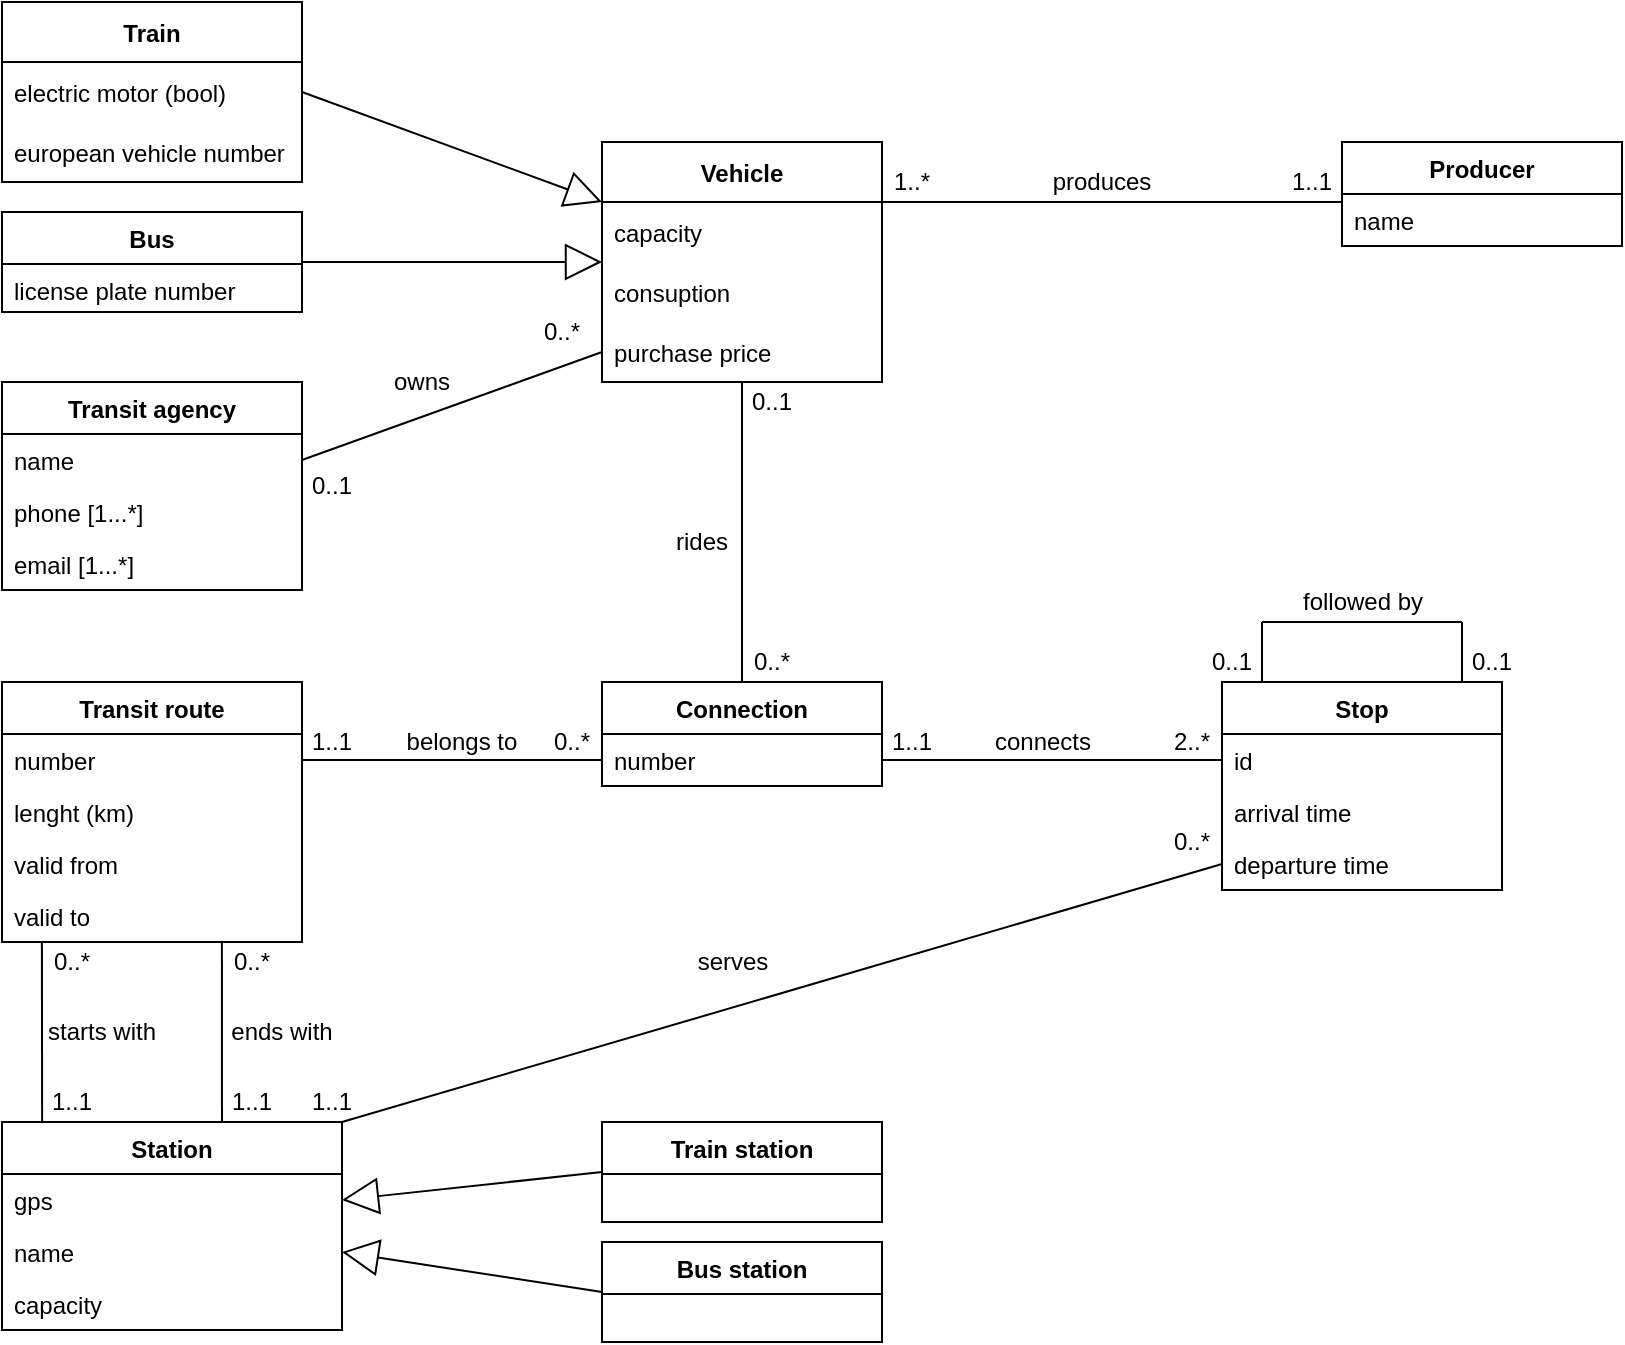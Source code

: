 <mxfile version="17.1.3" type="device"><diagram id="C5RBs43oDa-KdzZeNtuy" name="Page-1"><mxGraphModel dx="1579" dy="685" grid="1" gridSize="10" guides="1" tooltips="1" connect="1" arrows="1" fold="1" page="1" pageScale="1" pageWidth="827" pageHeight="1169" math="0" shadow="0"><root><mxCell id="WIyWlLk6GJQsqaUBKTNV-0"/><mxCell id="WIyWlLk6GJQsqaUBKTNV-1" parent="WIyWlLk6GJQsqaUBKTNV-0"/><mxCell id="jysQHG6dyOURXhGWpBX7-0" value="Vehicle" style="swimlane;fontStyle=1;childLayout=stackLayout;horizontal=1;startSize=30;horizontalStack=0;resizeParent=1;resizeParentMax=0;resizeLast=0;collapsible=1;marginBottom=0;" parent="WIyWlLk6GJQsqaUBKTNV-1" vertex="1"><mxGeometry x="310" y="110" width="140" height="120" as="geometry"/></mxCell><mxCell id="jysQHG6dyOURXhGWpBX7-1" value="capacity" style="text;strokeColor=none;fillColor=none;align=left;verticalAlign=middle;spacingLeft=4;spacingRight=4;overflow=hidden;points=[[0,0.5],[1,0.5]];portConstraint=eastwest;rotatable=0;" parent="jysQHG6dyOURXhGWpBX7-0" vertex="1"><mxGeometry y="30" width="140" height="30" as="geometry"/></mxCell><mxCell id="jysQHG6dyOURXhGWpBX7-2" value="consuption" style="text;strokeColor=none;fillColor=none;align=left;verticalAlign=middle;spacingLeft=4;spacingRight=4;overflow=hidden;points=[[0,0.5],[1,0.5]];portConstraint=eastwest;rotatable=0;" parent="jysQHG6dyOURXhGWpBX7-0" vertex="1"><mxGeometry y="60" width="140" height="30" as="geometry"/></mxCell><mxCell id="jysQHG6dyOURXhGWpBX7-3" value="purchase price" style="text;strokeColor=none;fillColor=none;align=left;verticalAlign=middle;spacingLeft=4;spacingRight=4;overflow=hidden;points=[[0,0.5],[1,0.5]];portConstraint=eastwest;rotatable=0;" parent="jysQHG6dyOURXhGWpBX7-0" vertex="1"><mxGeometry y="90" width="140" height="30" as="geometry"/></mxCell><mxCell id="jysQHG6dyOURXhGWpBX7-7" value="Train" style="swimlane;fontStyle=1;childLayout=stackLayout;horizontal=1;startSize=30;horizontalStack=0;resizeParent=1;resizeParentMax=0;resizeLast=0;collapsible=1;marginBottom=0;" parent="WIyWlLk6GJQsqaUBKTNV-1" vertex="1"><mxGeometry x="10" y="40" width="150" height="90" as="geometry"/></mxCell><mxCell id="jysQHG6dyOURXhGWpBX7-8" value="electric motor (bool)" style="text;strokeColor=none;fillColor=none;align=left;verticalAlign=middle;spacingLeft=4;spacingRight=4;overflow=hidden;points=[[0,0.5],[1,0.5]];portConstraint=eastwest;rotatable=0;" parent="jysQHG6dyOURXhGWpBX7-7" vertex="1"><mxGeometry y="30" width="150" height="30" as="geometry"/></mxCell><mxCell id="jysQHG6dyOURXhGWpBX7-9" value="european vehicle number" style="text;strokeColor=none;fillColor=none;align=left;verticalAlign=middle;spacingLeft=4;spacingRight=4;overflow=hidden;points=[[0,0.5],[1,0.5]];portConstraint=eastwest;rotatable=0;" parent="jysQHG6dyOURXhGWpBX7-7" vertex="1"><mxGeometry y="60" width="150" height="30" as="geometry"/></mxCell><mxCell id="jysQHG6dyOURXhGWpBX7-31" value="" style="endArrow=block;endSize=16;endFill=0;html=1;rounded=0;entryX=0;entryY=0.25;entryDx=0;entryDy=0;exitX=1;exitY=0.5;exitDx=0;exitDy=0;" parent="WIyWlLk6GJQsqaUBKTNV-1" source="jysQHG6dyOURXhGWpBX7-8" target="jysQHG6dyOURXhGWpBX7-0" edge="1"><mxGeometry width="160" relative="1" as="geometry"><mxPoint x="200" y="280" as="sourcePoint"/><mxPoint x="570" y="380" as="targetPoint"/><Array as="points"/></mxGeometry></mxCell><mxCell id="jysQHG6dyOURXhGWpBX7-33" value="Bus" style="swimlane;fontStyle=1;childLayout=stackLayout;horizontal=1;startSize=26;fillColor=none;horizontalStack=0;resizeParent=1;resizeParentMax=0;resizeLast=0;collapsible=1;marginBottom=0;" parent="WIyWlLk6GJQsqaUBKTNV-1" vertex="1"><mxGeometry x="10" y="145" width="150" height="50" as="geometry"/></mxCell><mxCell id="jysQHG6dyOURXhGWpBX7-36" value="license plate number" style="text;strokeColor=none;fillColor=none;align=left;verticalAlign=top;spacingLeft=4;spacingRight=4;overflow=hidden;rotatable=0;points=[[0,0.5],[1,0.5]];portConstraint=eastwest;" parent="jysQHG6dyOURXhGWpBX7-33" vertex="1"><mxGeometry y="26" width="150" height="24" as="geometry"/></mxCell><mxCell id="jysQHG6dyOURXhGWpBX7-52" value="" style="endArrow=block;endSize=16;endFill=0;html=1;rounded=0;exitX=1;exitY=0.5;exitDx=0;exitDy=0;entryX=0;entryY=0;entryDx=0;entryDy=0;entryPerimeter=0;" parent="WIyWlLk6GJQsqaUBKTNV-1" source="jysQHG6dyOURXhGWpBX7-33" target="jysQHG6dyOURXhGWpBX7-2" edge="1"><mxGeometry width="160" relative="1" as="geometry"><mxPoint x="230" y="410" as="sourcePoint"/><mxPoint x="430" y="340" as="targetPoint"/><Array as="points"/></mxGeometry></mxCell><mxCell id="jysQHG6dyOURXhGWpBX7-54" value="Producer" style="swimlane;fontStyle=1;childLayout=stackLayout;horizontal=1;startSize=26;fillColor=none;horizontalStack=0;resizeParent=1;resizeParentMax=0;resizeLast=0;collapsible=1;marginBottom=0;" parent="WIyWlLk6GJQsqaUBKTNV-1" vertex="1"><mxGeometry x="680" y="110" width="140" height="52" as="geometry"/></mxCell><mxCell id="jysQHG6dyOURXhGWpBX7-55" value="name" style="text;strokeColor=none;fillColor=none;align=left;verticalAlign=top;spacingLeft=4;spacingRight=4;overflow=hidden;rotatable=0;points=[[0,0.5],[1,0.5]];portConstraint=eastwest;" parent="jysQHG6dyOURXhGWpBX7-54" vertex="1"><mxGeometry y="26" width="140" height="26" as="geometry"/></mxCell><mxCell id="jysQHG6dyOURXhGWpBX7-180" value="" style="endArrow=none;html=1;edgeStyle=orthogonalEdgeStyle;rounded=0;" parent="WIyWlLk6GJQsqaUBKTNV-1" edge="1"><mxGeometry relative="1" as="geometry"><mxPoint x="450" y="140" as="sourcePoint"/><mxPoint x="680" y="140" as="targetPoint"/><Array as="points"><mxPoint x="640" y="140"/></Array></mxGeometry></mxCell><mxCell id="jysQHG6dyOURXhGWpBX7-183" value="Transit agency" style="swimlane;fontStyle=1;childLayout=stackLayout;horizontal=1;startSize=26;fillColor=none;horizontalStack=0;resizeParent=1;resizeParentMax=0;resizeLast=0;collapsible=1;marginBottom=0;" parent="WIyWlLk6GJQsqaUBKTNV-1" vertex="1"><mxGeometry x="10" y="230" width="150" height="104" as="geometry"/></mxCell><mxCell id="jysQHG6dyOURXhGWpBX7-184" value="name" style="text;strokeColor=none;fillColor=none;align=left;verticalAlign=top;spacingLeft=4;spacingRight=4;overflow=hidden;rotatable=0;points=[[0,0.5],[1,0.5]];portConstraint=eastwest;" parent="jysQHG6dyOURXhGWpBX7-183" vertex="1"><mxGeometry y="26" width="150" height="26" as="geometry"/></mxCell><mxCell id="jysQHG6dyOURXhGWpBX7-185" value="phone [1...*]" style="text;strokeColor=none;fillColor=none;align=left;verticalAlign=top;spacingLeft=4;spacingRight=4;overflow=hidden;rotatable=0;points=[[0,0.5],[1,0.5]];portConstraint=eastwest;" parent="jysQHG6dyOURXhGWpBX7-183" vertex="1"><mxGeometry y="52" width="150" height="26" as="geometry"/></mxCell><mxCell id="jysQHG6dyOURXhGWpBX7-186" value="email [1...*]" style="text;strokeColor=none;fillColor=none;align=left;verticalAlign=top;spacingLeft=4;spacingRight=4;overflow=hidden;rotatable=0;points=[[0,0.5],[1,0.5]];portConstraint=eastwest;" parent="jysQHG6dyOURXhGWpBX7-183" vertex="1"><mxGeometry y="78" width="150" height="26" as="geometry"/></mxCell><mxCell id="jysQHG6dyOURXhGWpBX7-202" value="" style="endArrow=none;html=1;rounded=0;exitX=1;exitY=0.5;exitDx=0;exitDy=0;entryX=0;entryY=0.5;entryDx=0;entryDy=0;" parent="WIyWlLk6GJQsqaUBKTNV-1" source="jysQHG6dyOURXhGWpBX7-184" target="jysQHG6dyOURXhGWpBX7-3" edge="1"><mxGeometry relative="1" as="geometry"><mxPoint x="374" y="200" as="sourcePoint"/><mxPoint x="360" y="130" as="targetPoint"/></mxGeometry></mxCell><mxCell id="jysQHG6dyOURXhGWpBX7-209" value="Connection" style="swimlane;fontStyle=1;childLayout=stackLayout;horizontal=1;startSize=26;fillColor=none;horizontalStack=0;resizeParent=1;resizeParentMax=0;resizeLast=0;collapsible=1;marginBottom=0;" parent="WIyWlLk6GJQsqaUBKTNV-1" vertex="1"><mxGeometry x="310" y="380" width="140" height="52" as="geometry"/></mxCell><mxCell id="jysQHG6dyOURXhGWpBX7-210" value="number" style="text;strokeColor=none;fillColor=none;align=left;verticalAlign=top;spacingLeft=4;spacingRight=4;overflow=hidden;rotatable=0;points=[[0,0.5],[1,0.5]];portConstraint=eastwest;" parent="jysQHG6dyOURXhGWpBX7-209" vertex="1"><mxGeometry y="26" width="140" height="26" as="geometry"/></mxCell><mxCell id="jysQHG6dyOURXhGWpBX7-214" value="" style="endArrow=none;html=1;rounded=0;entryX=0.5;entryY=0;entryDx=0;entryDy=0;exitX=0.5;exitY=1;exitDx=0;exitDy=0;exitPerimeter=0;" parent="WIyWlLk6GJQsqaUBKTNV-1" source="jysQHG6dyOURXhGWpBX7-3" target="jysQHG6dyOURXhGWpBX7-209" edge="1"><mxGeometry relative="1" as="geometry"><mxPoint x="380" y="240" as="sourcePoint"/><mxPoint x="530" y="170" as="targetPoint"/></mxGeometry></mxCell><mxCell id="jysQHG6dyOURXhGWpBX7-222" value="Transit route" style="swimlane;fontStyle=1;childLayout=stackLayout;horizontal=1;startSize=26;fillColor=none;horizontalStack=0;resizeParent=1;resizeParentMax=0;resizeLast=0;collapsible=1;marginBottom=0;" parent="WIyWlLk6GJQsqaUBKTNV-1" vertex="1"><mxGeometry x="10" y="380" width="150" height="130" as="geometry"/></mxCell><mxCell id="jysQHG6dyOURXhGWpBX7-223" value="number" style="text;strokeColor=none;fillColor=none;align=left;verticalAlign=top;spacingLeft=4;spacingRight=4;overflow=hidden;rotatable=0;points=[[0,0.5],[1,0.5]];portConstraint=eastwest;" parent="jysQHG6dyOURXhGWpBX7-222" vertex="1"><mxGeometry y="26" width="150" height="26" as="geometry"/></mxCell><mxCell id="jysQHG6dyOURXhGWpBX7-224" value="lenght (km)" style="text;strokeColor=none;fillColor=none;align=left;verticalAlign=top;spacingLeft=4;spacingRight=4;overflow=hidden;rotatable=0;points=[[0,0.5],[1,0.5]];portConstraint=eastwest;" parent="jysQHG6dyOURXhGWpBX7-222" vertex="1"><mxGeometry y="52" width="150" height="26" as="geometry"/></mxCell><mxCell id="jysQHG6dyOURXhGWpBX7-225" value="valid from" style="text;strokeColor=none;fillColor=none;align=left;verticalAlign=top;spacingLeft=4;spacingRight=4;overflow=hidden;rotatable=0;points=[[0,0.5],[1,0.5]];portConstraint=eastwest;" parent="jysQHG6dyOURXhGWpBX7-222" vertex="1"><mxGeometry y="78" width="150" height="26" as="geometry"/></mxCell><mxCell id="jysQHG6dyOURXhGWpBX7-234" value="valid to" style="text;strokeColor=none;fillColor=none;align=left;verticalAlign=top;spacingLeft=4;spacingRight=4;overflow=hidden;rotatable=0;points=[[0,0.5],[1,0.5]];portConstraint=eastwest;" parent="jysQHG6dyOURXhGWpBX7-222" vertex="1"><mxGeometry y="104" width="150" height="26" as="geometry"/></mxCell><mxCell id="jysQHG6dyOURXhGWpBX7-229" value="" style="endArrow=none;html=1;rounded=0;entryX=1;entryY=0.5;entryDx=0;entryDy=0;exitX=0;exitY=0.5;exitDx=0;exitDy=0;" parent="WIyWlLk6GJQsqaUBKTNV-1" source="jysQHG6dyOURXhGWpBX7-210" target="jysQHG6dyOURXhGWpBX7-223" edge="1"><mxGeometry relative="1" as="geometry"><mxPoint x="310" y="331" as="sourcePoint"/><mxPoint x="100" y="440" as="targetPoint"/></mxGeometry></mxCell><mxCell id="jysQHG6dyOURXhGWpBX7-235" value="Stop" style="swimlane;fontStyle=1;childLayout=stackLayout;horizontal=1;startSize=26;fillColor=none;horizontalStack=0;resizeParent=1;resizeParentMax=0;resizeLast=0;collapsible=1;marginBottom=0;" parent="WIyWlLk6GJQsqaUBKTNV-1" vertex="1"><mxGeometry x="620" y="380" width="140" height="104" as="geometry"/></mxCell><mxCell id="jysQHG6dyOURXhGWpBX7-236" value="id" style="text;strokeColor=none;fillColor=none;align=left;verticalAlign=top;spacingLeft=4;spacingRight=4;overflow=hidden;rotatable=0;points=[[0,0.5],[1,0.5]];portConstraint=eastwest;" parent="jysQHG6dyOURXhGWpBX7-235" vertex="1"><mxGeometry y="26" width="140" height="26" as="geometry"/></mxCell><mxCell id="DJBe0tUgE1wPVvkfuQSo-30" value="arrival time" style="text;strokeColor=none;fillColor=none;align=left;verticalAlign=top;spacingLeft=4;spacingRight=4;overflow=hidden;rotatable=0;points=[[0,0.5],[1,0.5]];portConstraint=eastwest;" parent="jysQHG6dyOURXhGWpBX7-235" vertex="1"><mxGeometry y="52" width="140" height="26" as="geometry"/></mxCell><mxCell id="jysQHG6dyOURXhGWpBX7-237" value="departure time" style="text;strokeColor=none;fillColor=none;align=left;verticalAlign=top;spacingLeft=4;spacingRight=4;overflow=hidden;rotatable=0;points=[[0,0.5],[1,0.5]];portConstraint=eastwest;" parent="jysQHG6dyOURXhGWpBX7-235" vertex="1"><mxGeometry y="78" width="140" height="26" as="geometry"/></mxCell><mxCell id="jysQHG6dyOURXhGWpBX7-244" value="connects" style="text;html=1;align=center;verticalAlign=middle;resizable=0;points=[];autosize=1;strokeColor=none;fillColor=none;" parent="WIyWlLk6GJQsqaUBKTNV-1" vertex="1"><mxGeometry x="500" y="400" width="60" height="20" as="geometry"/></mxCell><mxCell id="jysQHG6dyOURXhGWpBX7-245" value="Station" style="swimlane;fontStyle=1;childLayout=stackLayout;horizontal=1;startSize=26;fillColor=none;horizontalStack=0;resizeParent=1;resizeParentMax=0;resizeLast=0;collapsible=1;marginBottom=0;" parent="WIyWlLk6GJQsqaUBKTNV-1" vertex="1"><mxGeometry x="10" y="600" width="170" height="104" as="geometry"><mxRectangle x="310" y="440" width="70" height="26" as="alternateBounds"/></mxGeometry></mxCell><mxCell id="jysQHG6dyOURXhGWpBX7-246" value="gps" style="text;strokeColor=none;fillColor=none;align=left;verticalAlign=top;spacingLeft=4;spacingRight=4;overflow=hidden;rotatable=0;points=[[0,0.5],[1,0.5]];portConstraint=eastwest;" parent="jysQHG6dyOURXhGWpBX7-245" vertex="1"><mxGeometry y="26" width="170" height="26" as="geometry"/></mxCell><mxCell id="jysQHG6dyOURXhGWpBX7-247" value="name" style="text;strokeColor=none;fillColor=none;align=left;verticalAlign=top;spacingLeft=4;spacingRight=4;overflow=hidden;rotatable=0;points=[[0,0.5],[1,0.5]];portConstraint=eastwest;" parent="jysQHG6dyOURXhGWpBX7-245" vertex="1"><mxGeometry y="52" width="170" height="26" as="geometry"/></mxCell><mxCell id="jysQHG6dyOURXhGWpBX7-248" value="capacity" style="text;strokeColor=none;fillColor=none;align=left;verticalAlign=top;spacingLeft=4;spacingRight=4;overflow=hidden;rotatable=0;points=[[0,0.5],[1,0.5]];portConstraint=eastwest;" parent="jysQHG6dyOURXhGWpBX7-245" vertex="1"><mxGeometry y="78" width="170" height="26" as="geometry"/></mxCell><mxCell id="jysQHG6dyOURXhGWpBX7-257" value="Train station" style="swimlane;fontStyle=1;childLayout=stackLayout;horizontal=1;startSize=26;fillColor=none;horizontalStack=0;resizeParent=1;resizeParentMax=0;resizeLast=0;collapsible=1;marginBottom=0;" parent="WIyWlLk6GJQsqaUBKTNV-1" vertex="1"><mxGeometry x="310" y="600" width="140" height="50" as="geometry"/></mxCell><mxCell id="jysQHG6dyOURXhGWpBX7-261" value="" style="endArrow=block;endSize=16;endFill=0;html=1;rounded=0;entryX=1;entryY=0.5;entryDx=0;entryDy=0;exitX=0;exitY=0.5;exitDx=0;exitDy=0;" parent="WIyWlLk6GJQsqaUBKTNV-1" source="jysQHG6dyOURXhGWpBX7-257" target="jysQHG6dyOURXhGWpBX7-246" edge="1"><mxGeometry width="160" relative="1" as="geometry"><mxPoint x="440" y="540" as="sourcePoint"/><mxPoint x="600" y="540" as="targetPoint"/></mxGeometry></mxCell><mxCell id="jysQHG6dyOURXhGWpBX7-262" value="Bus station" style="swimlane;fontStyle=1;childLayout=stackLayout;horizontal=1;startSize=26;fillColor=none;horizontalStack=0;resizeParent=1;resizeParentMax=0;resizeLast=0;collapsible=1;marginBottom=0;" parent="WIyWlLk6GJQsqaUBKTNV-1" vertex="1"><mxGeometry x="310" y="660" width="140" height="50" as="geometry"/></mxCell><mxCell id="jysQHG6dyOURXhGWpBX7-266" value="" style="endArrow=block;endSize=16;endFill=0;html=1;rounded=0;exitX=0;exitY=0.5;exitDx=0;exitDy=0;entryX=1;entryY=0.5;entryDx=0;entryDy=0;" parent="WIyWlLk6GJQsqaUBKTNV-1" source="jysQHG6dyOURXhGWpBX7-262" target="jysQHG6dyOURXhGWpBX7-247" edge="1"><mxGeometry width="160" relative="1" as="geometry"><mxPoint x="570" y="670" as="sourcePoint"/><mxPoint x="730" y="670" as="targetPoint"/></mxGeometry></mxCell><mxCell id="DJBe0tUgE1wPVvkfuQSo-0" value="0..1" style="text;html=1;strokeColor=none;fillColor=none;align=center;verticalAlign=middle;whiteSpace=wrap;rounded=0;" parent="WIyWlLk6GJQsqaUBKTNV-1" vertex="1"><mxGeometry x="160" y="272" width="30" height="20" as="geometry"/></mxCell><mxCell id="DJBe0tUgE1wPVvkfuQSo-2" value="owns" style="text;html=1;strokeColor=none;fillColor=none;align=center;verticalAlign=middle;whiteSpace=wrap;rounded=0;" parent="WIyWlLk6GJQsqaUBKTNV-1" vertex="1"><mxGeometry x="200" y="220" width="40" height="20" as="geometry"/></mxCell><mxCell id="DJBe0tUgE1wPVvkfuQSo-5" value="0..*" style="text;html=1;strokeColor=none;fillColor=none;align=center;verticalAlign=middle;whiteSpace=wrap;rounded=0;" parent="WIyWlLk6GJQsqaUBKTNV-1" vertex="1"><mxGeometry x="270" y="195" width="40" height="20" as="geometry"/></mxCell><mxCell id="DJBe0tUgE1wPVvkfuQSo-6" value="produces" style="text;html=1;strokeColor=none;fillColor=none;align=center;verticalAlign=middle;whiteSpace=wrap;rounded=0;" parent="WIyWlLk6GJQsqaUBKTNV-1" vertex="1"><mxGeometry x="530" y="120" width="60" height="20" as="geometry"/></mxCell><mxCell id="DJBe0tUgE1wPVvkfuQSo-7" value="1..*" style="text;html=1;strokeColor=none;fillColor=none;align=center;verticalAlign=middle;whiteSpace=wrap;rounded=0;" parent="WIyWlLk6GJQsqaUBKTNV-1" vertex="1"><mxGeometry x="450" y="120" width="30" height="20" as="geometry"/></mxCell><mxCell id="DJBe0tUgE1wPVvkfuQSo-8" value="1..1" style="text;html=1;strokeColor=none;fillColor=none;align=center;verticalAlign=middle;whiteSpace=wrap;rounded=0;" parent="WIyWlLk6GJQsqaUBKTNV-1" vertex="1"><mxGeometry x="650" y="120" width="30" height="20" as="geometry"/></mxCell><mxCell id="DJBe0tUgE1wPVvkfuQSo-9" value="rides" style="text;html=1;strokeColor=none;fillColor=none;align=center;verticalAlign=middle;whiteSpace=wrap;rounded=0;" parent="WIyWlLk6GJQsqaUBKTNV-1" vertex="1"><mxGeometry x="340" y="290" width="40" height="40" as="geometry"/></mxCell><mxCell id="DJBe0tUgE1wPVvkfuQSo-10" value="0..1" style="text;html=1;strokeColor=none;fillColor=none;align=center;verticalAlign=middle;whiteSpace=wrap;rounded=0;" parent="WIyWlLk6GJQsqaUBKTNV-1" vertex="1"><mxGeometry x="380" y="230" width="30" height="20" as="geometry"/></mxCell><mxCell id="DJBe0tUgE1wPVvkfuQSo-11" value="0..*" style="text;html=1;strokeColor=none;fillColor=none;align=center;verticalAlign=middle;whiteSpace=wrap;rounded=0;" parent="WIyWlLk6GJQsqaUBKTNV-1" vertex="1"><mxGeometry x="380" y="360" width="30" height="20" as="geometry"/></mxCell><mxCell id="DJBe0tUgE1wPVvkfuQSo-12" value="1..1" style="text;html=1;strokeColor=none;fillColor=none;align=center;verticalAlign=middle;whiteSpace=wrap;rounded=0;" parent="WIyWlLk6GJQsqaUBKTNV-1" vertex="1"><mxGeometry x="160" y="400" width="30" height="20" as="geometry"/></mxCell><mxCell id="DJBe0tUgE1wPVvkfuQSo-13" value="belongs to" style="text;html=1;strokeColor=none;fillColor=none;align=center;verticalAlign=middle;whiteSpace=wrap;rounded=0;" parent="WIyWlLk6GJQsqaUBKTNV-1" vertex="1"><mxGeometry x="210" y="400" width="60" height="20" as="geometry"/></mxCell><mxCell id="DJBe0tUgE1wPVvkfuQSo-14" value="0..*" style="text;html=1;strokeColor=none;fillColor=none;align=center;verticalAlign=middle;whiteSpace=wrap;rounded=0;" parent="WIyWlLk6GJQsqaUBKTNV-1" vertex="1"><mxGeometry x="280" y="400" width="30" height="20" as="geometry"/></mxCell><mxCell id="DJBe0tUgE1wPVvkfuQSo-15" value="1..1" style="text;html=1;strokeColor=none;fillColor=none;align=center;verticalAlign=middle;whiteSpace=wrap;rounded=0;" parent="WIyWlLk6GJQsqaUBKTNV-1" vertex="1"><mxGeometry x="160" y="580" width="30" height="20" as="geometry"/></mxCell><mxCell id="DJBe0tUgE1wPVvkfuQSo-16" value="" style="endArrow=none;html=1;rounded=0;exitX=1;exitY=0.5;exitDx=0;exitDy=0;entryX=0;entryY=0.5;entryDx=0;entryDy=0;" parent="WIyWlLk6GJQsqaUBKTNV-1" source="jysQHG6dyOURXhGWpBX7-210" target="jysQHG6dyOURXhGWpBX7-236" edge="1"><mxGeometry width="50" height="50" relative="1" as="geometry"><mxPoint x="480" y="563" as="sourcePoint"/><mxPoint x="530" y="513" as="targetPoint"/></mxGeometry></mxCell><mxCell id="DJBe0tUgE1wPVvkfuQSo-17" value="1..1" style="text;html=1;strokeColor=none;fillColor=none;align=center;verticalAlign=middle;whiteSpace=wrap;rounded=0;" parent="WIyWlLk6GJQsqaUBKTNV-1" vertex="1"><mxGeometry x="450" y="400" width="30" height="20" as="geometry"/></mxCell><mxCell id="DJBe0tUgE1wPVvkfuQSo-18" value="2..*" style="text;html=1;strokeColor=none;fillColor=none;align=center;verticalAlign=middle;whiteSpace=wrap;rounded=0;" parent="WIyWlLk6GJQsqaUBKTNV-1" vertex="1"><mxGeometry x="590" y="400" width="30" height="20" as="geometry"/></mxCell><mxCell id="DJBe0tUgE1wPVvkfuQSo-19" value="" style="endArrow=none;html=1;rounded=0;entryX=0;entryY=0.5;entryDx=0;entryDy=0;exitX=1;exitY=0;exitDx=0;exitDy=0;" parent="WIyWlLk6GJQsqaUBKTNV-1" source="jysQHG6dyOURXhGWpBX7-245" target="jysQHG6dyOURXhGWpBX7-237" edge="1"><mxGeometry width="50" height="50" relative="1" as="geometry"><mxPoint x="510" y="540" as="sourcePoint"/><mxPoint x="550" y="450" as="targetPoint"/></mxGeometry></mxCell><mxCell id="DJBe0tUgE1wPVvkfuQSo-20" value="0..*" style="text;html=1;strokeColor=none;fillColor=none;align=center;verticalAlign=middle;whiteSpace=wrap;rounded=0;" parent="WIyWlLk6GJQsqaUBKTNV-1" vertex="1"><mxGeometry x="590" y="450" width="30" height="20" as="geometry"/></mxCell><mxCell id="DJBe0tUgE1wPVvkfuQSo-21" value="serves" style="text;html=1;align=center;verticalAlign=middle;resizable=0;points=[];autosize=1;strokeColor=none;fillColor=none;" parent="WIyWlLk6GJQsqaUBKTNV-1" vertex="1"><mxGeometry x="350" y="510" width="50" height="20" as="geometry"/></mxCell><mxCell id="DJBe0tUgE1wPVvkfuQSo-22" value="" style="endArrow=none;html=1;rounded=0;exitX=0.118;exitY=0;exitDx=0;exitDy=0;exitPerimeter=0;entryX=0.133;entryY=1;entryDx=0;entryDy=0;entryPerimeter=0;" parent="WIyWlLk6GJQsqaUBKTNV-1" source="jysQHG6dyOURXhGWpBX7-245" target="jysQHG6dyOURXhGWpBX7-234" edge="1"><mxGeometry width="50" height="50" relative="1" as="geometry"><mxPoint x="410" y="550" as="sourcePoint"/><mxPoint x="50" y="530" as="targetPoint"/></mxGeometry></mxCell><mxCell id="DJBe0tUgE1wPVvkfuQSo-23" value="starts with" style="text;html=1;strokeColor=none;fillColor=none;align=center;verticalAlign=middle;whiteSpace=wrap;rounded=0;" parent="WIyWlLk6GJQsqaUBKTNV-1" vertex="1"><mxGeometry x="30" y="540" width="60" height="30" as="geometry"/></mxCell><mxCell id="DJBe0tUgE1wPVvkfuQSo-24" value="ends with" style="text;html=1;strokeColor=none;fillColor=none;align=center;verticalAlign=middle;whiteSpace=wrap;rounded=0;" parent="WIyWlLk6GJQsqaUBKTNV-1" vertex="1"><mxGeometry x="120" y="540" width="60" height="30" as="geometry"/></mxCell><mxCell id="DJBe0tUgE1wPVvkfuQSo-25" value="" style="endArrow=none;html=1;rounded=0;entryX=0.733;entryY=1;entryDx=0;entryDy=0;entryPerimeter=0;exitX=0.647;exitY=0;exitDx=0;exitDy=0;exitPerimeter=0;" parent="WIyWlLk6GJQsqaUBKTNV-1" source="jysQHG6dyOURXhGWpBX7-245" target="jysQHG6dyOURXhGWpBX7-234" edge="1"><mxGeometry width="50" height="50" relative="1" as="geometry"><mxPoint x="200" y="560" as="sourcePoint"/><mxPoint x="130" y="570" as="targetPoint"/></mxGeometry></mxCell><mxCell id="DJBe0tUgE1wPVvkfuQSo-26" value="1..1" style="text;html=1;strokeColor=none;fillColor=none;align=center;verticalAlign=middle;whiteSpace=wrap;rounded=0;" parent="WIyWlLk6GJQsqaUBKTNV-1" vertex="1"><mxGeometry x="30" y="580" width="30" height="20" as="geometry"/></mxCell><mxCell id="DJBe0tUgE1wPVvkfuQSo-27" value="0..*" style="text;html=1;strokeColor=none;fillColor=none;align=center;verticalAlign=middle;whiteSpace=wrap;rounded=0;" parent="WIyWlLk6GJQsqaUBKTNV-1" vertex="1"><mxGeometry x="30" y="510" width="30" height="20" as="geometry"/></mxCell><mxCell id="DJBe0tUgE1wPVvkfuQSo-28" value="0..*" style="text;html=1;strokeColor=none;fillColor=none;align=center;verticalAlign=middle;whiteSpace=wrap;rounded=0;" parent="WIyWlLk6GJQsqaUBKTNV-1" vertex="1"><mxGeometry x="120" y="510" width="30" height="20" as="geometry"/></mxCell><mxCell id="DJBe0tUgE1wPVvkfuQSo-29" value="1..1" style="text;html=1;strokeColor=none;fillColor=none;align=center;verticalAlign=middle;whiteSpace=wrap;rounded=0;" parent="WIyWlLk6GJQsqaUBKTNV-1" vertex="1"><mxGeometry x="120" y="580" width="30" height="20" as="geometry"/></mxCell><mxCell id="DJBe0tUgE1wPVvkfuQSo-33" value="" style="endArrow=none;html=1;rounded=0;exitX=0.143;exitY=0;exitDx=0;exitDy=0;exitPerimeter=0;" parent="WIyWlLk6GJQsqaUBKTNV-1" source="jysQHG6dyOURXhGWpBX7-235" edge="1"><mxGeometry width="50" height="50" relative="1" as="geometry"><mxPoint x="680" y="340" as="sourcePoint"/><mxPoint x="640" y="350" as="targetPoint"/></mxGeometry></mxCell><mxCell id="DJBe0tUgE1wPVvkfuQSo-34" value="" style="endArrow=none;html=1;rounded=0;exitX=0.143;exitY=0;exitDx=0;exitDy=0;exitPerimeter=0;" parent="WIyWlLk6GJQsqaUBKTNV-1" edge="1"><mxGeometry width="50" height="50" relative="1" as="geometry"><mxPoint x="740.02" y="380" as="sourcePoint"/><mxPoint x="740" y="350" as="targetPoint"/></mxGeometry></mxCell><mxCell id="DJBe0tUgE1wPVvkfuQSo-35" value="" style="endArrow=none;html=1;rounded=0;" parent="WIyWlLk6GJQsqaUBKTNV-1" edge="1"><mxGeometry width="50" height="50" relative="1" as="geometry"><mxPoint x="640" y="350" as="sourcePoint"/><mxPoint x="740" y="350" as="targetPoint"/></mxGeometry></mxCell><mxCell id="DJBe0tUgE1wPVvkfuQSo-36" value="0..1" style="text;html=1;strokeColor=none;fillColor=none;align=center;verticalAlign=middle;whiteSpace=wrap;rounded=0;" parent="WIyWlLk6GJQsqaUBKTNV-1" vertex="1"><mxGeometry x="610" y="360" width="30" height="20" as="geometry"/></mxCell><mxCell id="DJBe0tUgE1wPVvkfuQSo-37" value="0..1" style="text;html=1;strokeColor=none;fillColor=none;align=center;verticalAlign=middle;whiteSpace=wrap;rounded=0;" parent="WIyWlLk6GJQsqaUBKTNV-1" vertex="1"><mxGeometry x="740" y="360" width="30" height="20" as="geometry"/></mxCell><mxCell id="DJBe0tUgE1wPVvkfuQSo-38" value="followed by" style="text;html=1;align=center;verticalAlign=middle;resizable=0;points=[];autosize=1;strokeColor=none;fillColor=none;" parent="WIyWlLk6GJQsqaUBKTNV-1" vertex="1"><mxGeometry x="650" y="330" width="80" height="20" as="geometry"/></mxCell></root></mxGraphModel></diagram></mxfile>